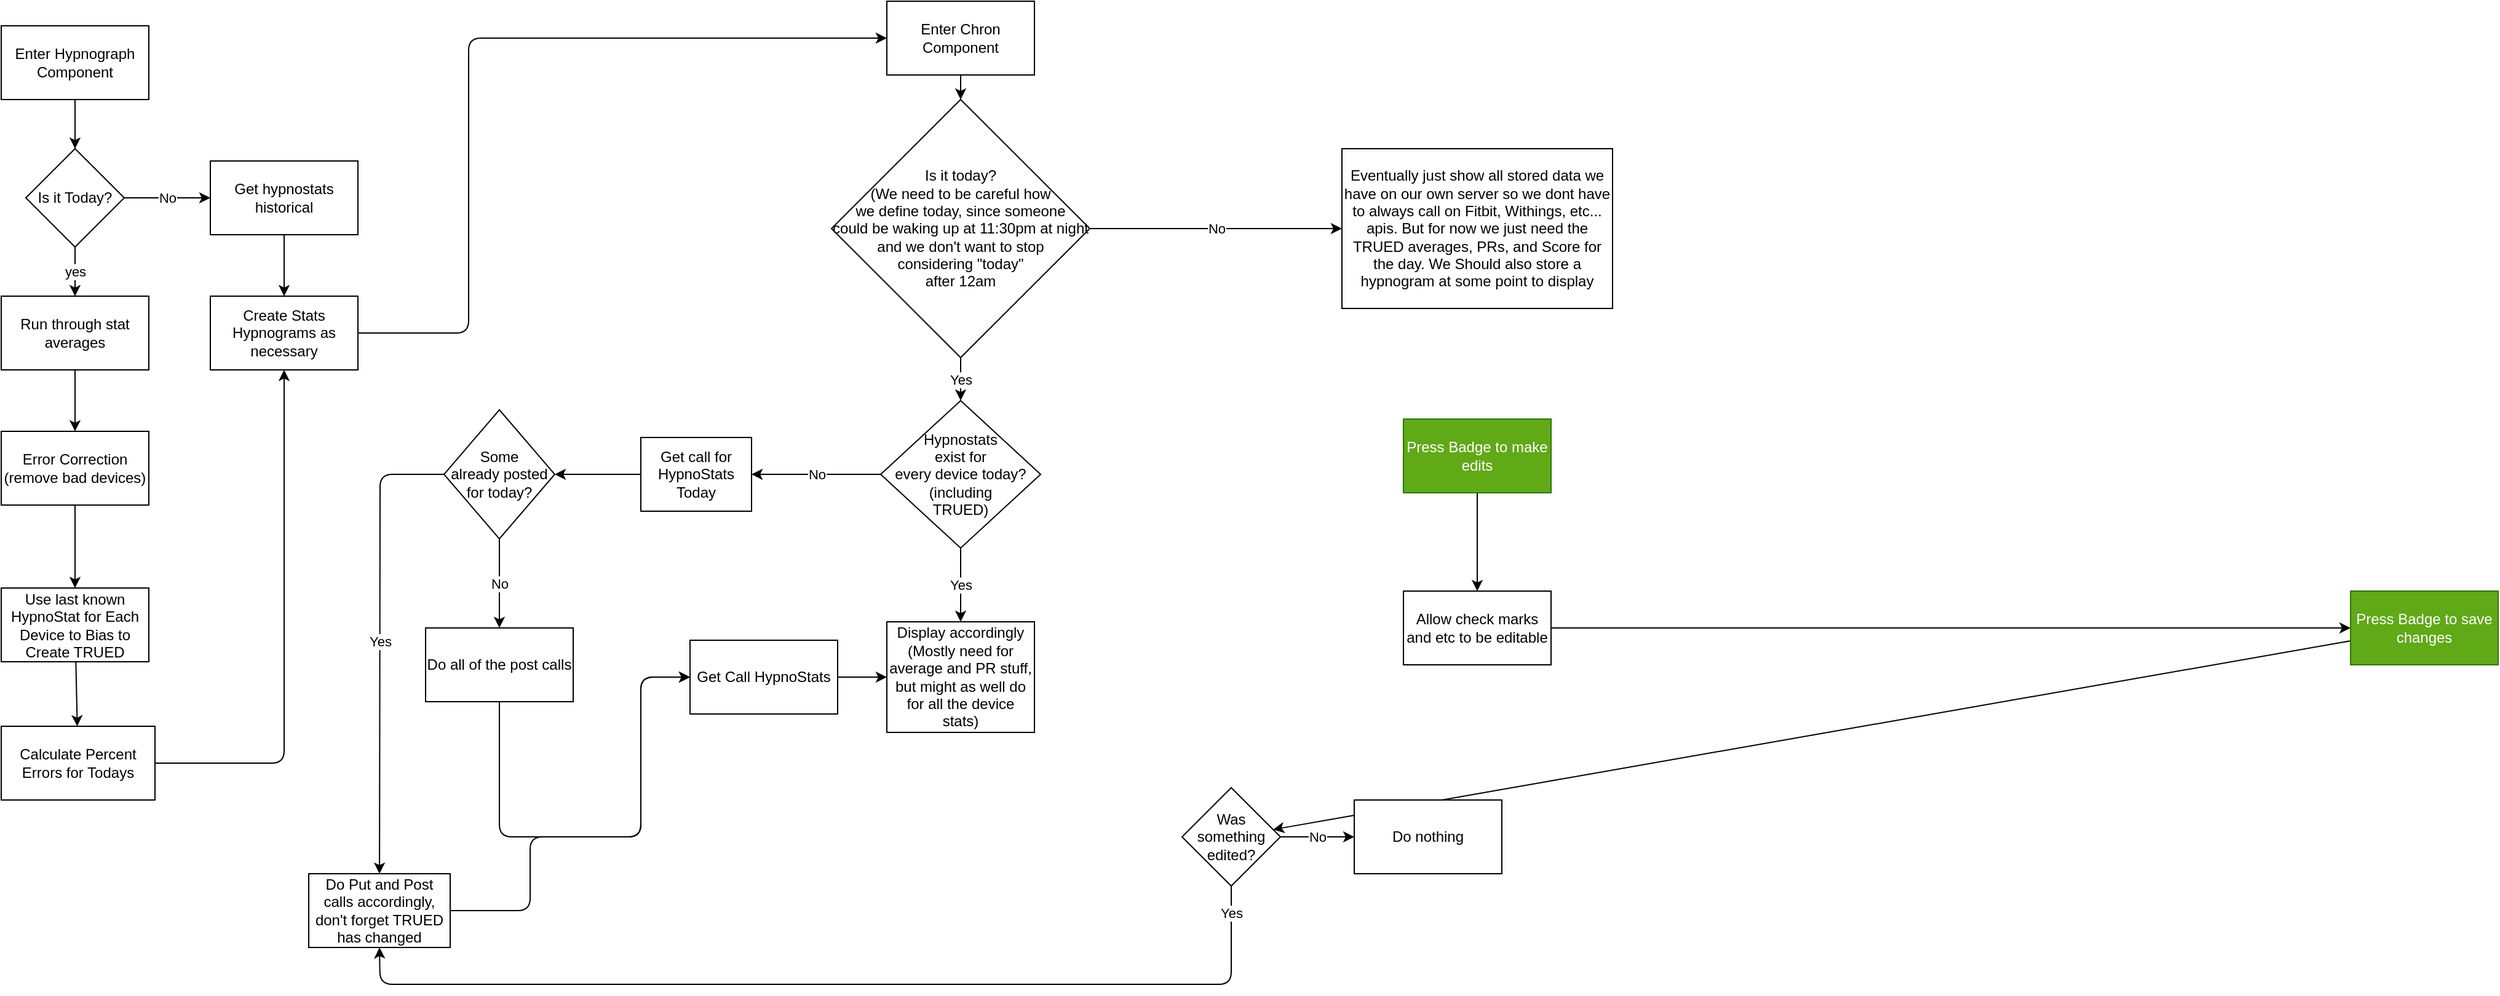<mxfile>
    <diagram id="zCMvA5MSbPXoDaCWG3Nb" name="Page-1">
        <mxGraphModel dx="1735" dy="701" grid="1" gridSize="10" guides="1" tooltips="1" connect="1" arrows="1" fold="1" page="1" pageScale="1" pageWidth="850" pageHeight="1100" math="0" shadow="0">
            <root>
                <mxCell id="0"/>
                <mxCell id="1" parent="0"/>
                <mxCell id="4" value="" style="edgeStyle=none;html=1;" parent="1" source="2" target="3" edge="1">
                    <mxGeometry relative="1" as="geometry"/>
                </mxCell>
                <mxCell id="2" value="Enter Chron Component" style="whiteSpace=wrap;html=1;" parent="1" vertex="1">
                    <mxGeometry x="240" width="120" height="60" as="geometry"/>
                </mxCell>
                <mxCell id="6" value="No" style="edgeStyle=none;html=1;entryX=0;entryY=0.5;entryDx=0;entryDy=0;entryPerimeter=0;" parent="1" source="3" target="37" edge="1">
                    <mxGeometry relative="1" as="geometry">
                        <mxPoint x="550" y="185" as="targetPoint"/>
                    </mxGeometry>
                </mxCell>
                <mxCell id="8" value="Yes" style="edgeStyle=none;html=1;" parent="1" source="3" target="7" edge="1">
                    <mxGeometry relative="1" as="geometry"/>
                </mxCell>
                <mxCell id="3" value="Is it today?&lt;br&gt;(We need to be careful how&lt;br&gt;we define today, since someone&lt;br&gt;could be waking up at 11:30pm at night and we don't want to stop&lt;br&gt;considering &quot;today&quot;&lt;br&gt;after 12am" style="rhombus;whiteSpace=wrap;html=1;" parent="1" vertex="1">
                    <mxGeometry x="195" y="80" width="210" height="210" as="geometry"/>
                </mxCell>
                <mxCell id="12" value="Yes" style="edgeStyle=none;html=1;entryX=0.5;entryY=0;entryDx=0;entryDy=0;" parent="1" source="7" target="11" edge="1">
                    <mxGeometry relative="1" as="geometry">
                        <mxPoint x="300" y="500" as="targetPoint"/>
                    </mxGeometry>
                </mxCell>
                <mxCell id="30" value="No" style="edgeStyle=none;html=1;" parent="1" source="7" target="29" edge="1">
                    <mxGeometry relative="1" as="geometry"/>
                </mxCell>
                <mxCell id="7" value="Hypnostats&lt;br&gt;exist for&lt;br&gt;every device today? (including&lt;br&gt;TRUED)" style="rhombus;whiteSpace=wrap;html=1;" parent="1" vertex="1">
                    <mxGeometry x="235" y="325" width="130" height="120" as="geometry"/>
                </mxCell>
                <mxCell id="11" value="Display accordingly&lt;br&gt;(Mostly need for average and PR stuff, but might as well do for all the device stats)" style="whiteSpace=wrap;html=1;" parent="1" vertex="1">
                    <mxGeometry x="240" y="505" width="120" height="90" as="geometry"/>
                </mxCell>
                <mxCell id="16" value="Yes" style="edgeStyle=none;html=1;" parent="1" source="13" target="15" edge="1">
                    <mxGeometry relative="1" as="geometry">
                        <Array as="points">
                            <mxPoint x="-172" y="385"/>
                        </Array>
                    </mxGeometry>
                </mxCell>
                <mxCell id="18" value="No" style="edgeStyle=none;html=1;entryX=0.5;entryY=0;entryDx=0;entryDy=0;" parent="1" source="13" target="19" edge="1">
                    <mxGeometry relative="1" as="geometry">
                        <mxPoint x="-180" y="385" as="targetPoint"/>
                    </mxGeometry>
                </mxCell>
                <mxCell id="13" value="Some&lt;br&gt;already posted for today?" style="rhombus;whiteSpace=wrap;html=1;" parent="1" vertex="1">
                    <mxGeometry x="-120" y="332.5" width="90" height="105" as="geometry"/>
                </mxCell>
                <mxCell id="21" value="" style="edgeStyle=none;html=1;entryX=0;entryY=0.5;entryDx=0;entryDy=0;exitX=1;exitY=0.5;exitDx=0;exitDy=0;" parent="1" source="15" target="35" edge="1">
                    <mxGeometry relative="1" as="geometry">
                        <mxPoint x="220" y="680" as="targetPoint"/>
                        <Array as="points">
                            <mxPoint x="-50" y="740"/>
                            <mxPoint x="-50" y="680"/>
                            <mxPoint x="40" y="680"/>
                            <mxPoint x="40" y="550"/>
                        </Array>
                    </mxGeometry>
                </mxCell>
                <mxCell id="15" value="Do Put and Post calls accordingly, don't forget TRUED has changed" style="whiteSpace=wrap;html=1;" parent="1" vertex="1">
                    <mxGeometry x="-230" y="710" width="115" height="60" as="geometry"/>
                </mxCell>
                <mxCell id="23" value="" style="edgeStyle=none;html=1;entryX=0;entryY=0.5;entryDx=0;entryDy=0;" parent="1" source="19" target="35" edge="1">
                    <mxGeometry relative="1" as="geometry">
                        <mxPoint x="220" y="680" as="targetPoint"/>
                        <Array as="points">
                            <mxPoint x="-75" y="680"/>
                            <mxPoint x="40" y="680"/>
                            <mxPoint x="40" y="550"/>
                        </Array>
                    </mxGeometry>
                </mxCell>
                <mxCell id="19" value="Do all of the post calls" style="whiteSpace=wrap;html=1;" parent="1" vertex="1">
                    <mxGeometry x="-135" y="510" width="120" height="60" as="geometry"/>
                </mxCell>
                <mxCell id="63" value="" style="edgeStyle=none;html=1;" parent="1" source="29" target="13" edge="1">
                    <mxGeometry relative="1" as="geometry"/>
                </mxCell>
                <mxCell id="29" value="Get call for HypnoStats Today" style="whiteSpace=wrap;html=1;" parent="1" vertex="1">
                    <mxGeometry x="40" y="355" width="90" height="60" as="geometry"/>
                </mxCell>
                <mxCell id="36" value="" style="edgeStyle=none;html=1;" parent="1" source="35" target="11" edge="1">
                    <mxGeometry relative="1" as="geometry"/>
                </mxCell>
                <mxCell id="35" value="Get Call HypnoStats" style="whiteSpace=wrap;html=1;" parent="1" vertex="1">
                    <mxGeometry x="80" y="520" width="120" height="60" as="geometry"/>
                </mxCell>
                <mxCell id="37" value="Eventually just show all stored data we have on our own server so we dont have to always call on Fitbit, Withings, etc... apis. But for now we just need the TRUED averages, PRs, and Score for the day. We Should also store a hypnogram at some point to display" style="whiteSpace=wrap;html=1;" parent="1" vertex="1">
                    <mxGeometry x="610" y="120" width="220" height="130" as="geometry"/>
                </mxCell>
                <mxCell id="40" value="" style="edgeStyle=none;html=1;" parent="1" source="38" target="39" edge="1">
                    <mxGeometry relative="1" as="geometry"/>
                </mxCell>
                <mxCell id="38" value="Press Badge to make edits" style="whiteSpace=wrap;html=1;fillColor=#60a917;strokeColor=#2D7600;fontColor=#ffffff;" parent="1" vertex="1">
                    <mxGeometry x="660" y="340" width="120" height="60" as="geometry"/>
                </mxCell>
                <mxCell id="42" value="" style="edgeStyle=none;html=1;" parent="1" source="39" target="41" edge="1">
                    <mxGeometry relative="1" as="geometry"/>
                </mxCell>
                <mxCell id="39" value="Allow check marks and etc to be editable" style="whiteSpace=wrap;html=1;" parent="1" vertex="1">
                    <mxGeometry x="660" y="480" width="120" height="60" as="geometry"/>
                </mxCell>
                <mxCell id="46" value="" style="edgeStyle=none;html=1;" parent="1" source="41" target="45" edge="1">
                    <mxGeometry relative="1" as="geometry"/>
                </mxCell>
                <mxCell id="41" value="Press Badge to save changes" style="whiteSpace=wrap;html=1;fillColor=#60a917;strokeColor=#2D7600;fontColor=#ffffff;" parent="1" vertex="1">
                    <mxGeometry x="1430" y="480" width="120" height="60" as="geometry"/>
                </mxCell>
                <mxCell id="50" value="No" style="edgeStyle=none;html=1;" parent="1" source="45" target="49" edge="1">
                    <mxGeometry relative="1" as="geometry"/>
                </mxCell>
                <mxCell id="52" value="Yes" style="edgeStyle=none;html=1;entryX=0.5;entryY=1;entryDx=0;entryDy=0;" parent="1" source="45" target="15" edge="1">
                    <mxGeometry x="-0.946" relative="1" as="geometry">
                        <mxPoint x="520" y="810" as="targetPoint"/>
                        <Array as="points">
                            <mxPoint x="520" y="800"/>
                            <mxPoint x="-172" y="800"/>
                        </Array>
                        <mxPoint as="offset"/>
                    </mxGeometry>
                </mxCell>
                <mxCell id="45" value="Was something edited?" style="rhombus;whiteSpace=wrap;html=1;" parent="1" vertex="1">
                    <mxGeometry x="480" y="640" width="80" height="80" as="geometry"/>
                </mxCell>
                <mxCell id="49" value="Do nothing" style="whiteSpace=wrap;html=1;" parent="1" vertex="1">
                    <mxGeometry x="620" y="650" width="120" height="60" as="geometry"/>
                </mxCell>
                <mxCell id="57" value="" style="edgeStyle=none;html=1;" parent="1" source="54" target="56" edge="1">
                    <mxGeometry relative="1" as="geometry"/>
                </mxCell>
                <mxCell id="54" value="Run through stat averages" style="whiteSpace=wrap;html=1;" parent="1" vertex="1">
                    <mxGeometry x="-480" y="240" width="120" height="60" as="geometry"/>
                </mxCell>
                <mxCell id="59" value="" style="edgeStyle=none;html=1;" parent="1" source="56" target="58" edge="1">
                    <mxGeometry relative="1" as="geometry"/>
                </mxCell>
                <mxCell id="56" value="Error Correction (remove bad devices)" style="whiteSpace=wrap;html=1;" parent="1" vertex="1">
                    <mxGeometry x="-480" y="350" width="120" height="60" as="geometry"/>
                </mxCell>
                <mxCell id="61" value="" style="edgeStyle=none;html=1;" parent="1" source="58" target="60" edge="1">
                    <mxGeometry relative="1" as="geometry"/>
                </mxCell>
                <mxCell id="58" value="Use last known HypnoStat for Each Device to Bias to Create TRUED" style="whiteSpace=wrap;html=1;" parent="1" vertex="1">
                    <mxGeometry x="-480" y="477.5" width="120" height="60" as="geometry"/>
                </mxCell>
                <mxCell id="74" value="" style="edgeStyle=none;html=1;" parent="1" source="60" edge="1">
                    <mxGeometry relative="1" as="geometry">
                        <mxPoint x="-250" y="300" as="targetPoint"/>
                        <Array as="points">
                            <mxPoint x="-250" y="620"/>
                        </Array>
                    </mxGeometry>
                </mxCell>
                <mxCell id="60" value="Calculate Percent Errors for Todays" style="whiteSpace=wrap;html=1;" parent="1" vertex="1">
                    <mxGeometry x="-480" y="590" width="125" height="60" as="geometry"/>
                </mxCell>
                <mxCell id="67" value="" style="edgeStyle=none;html=1;" parent="1" source="64" target="66" edge="1">
                    <mxGeometry relative="1" as="geometry"/>
                </mxCell>
                <mxCell id="64" value="Enter Hypnograph&lt;br&gt;Component" style="whiteSpace=wrap;html=1;" parent="1" vertex="1">
                    <mxGeometry x="-480" y="20" width="120" height="60" as="geometry"/>
                </mxCell>
                <mxCell id="68" value="yes" style="edgeStyle=none;html=1;" parent="1" source="66" target="54" edge="1">
                    <mxGeometry relative="1" as="geometry"/>
                </mxCell>
                <mxCell id="70" value="No" style="edgeStyle=none;html=1;" parent="1" source="66" target="69" edge="1">
                    <mxGeometry relative="1" as="geometry"/>
                </mxCell>
                <mxCell id="66" value="Is it Today?" style="rhombus;whiteSpace=wrap;html=1;" parent="1" vertex="1">
                    <mxGeometry x="-460" y="120" width="80" height="80" as="geometry"/>
                </mxCell>
                <mxCell id="72" value="" style="edgeStyle=none;html=1;" parent="1" source="69" target="71" edge="1">
                    <mxGeometry relative="1" as="geometry"/>
                </mxCell>
                <mxCell id="69" value="Get hypnostats historical" style="whiteSpace=wrap;html=1;" parent="1" vertex="1">
                    <mxGeometry x="-310" y="130" width="120" height="60" as="geometry"/>
                </mxCell>
                <mxCell id="76" value="" style="edgeStyle=none;html=1;entryX=0;entryY=0.5;entryDx=0;entryDy=0;" parent="1" source="71" target="2" edge="1">
                    <mxGeometry relative="1" as="geometry">
                        <mxPoint x="-110" y="270" as="targetPoint"/>
                        <Array as="points">
                            <mxPoint x="-100" y="270"/>
                            <mxPoint x="-100" y="30"/>
                        </Array>
                    </mxGeometry>
                </mxCell>
                <mxCell id="71" value="Create Stats Hypnograms as necessary" style="whiteSpace=wrap;html=1;" parent="1" vertex="1">
                    <mxGeometry x="-310" y="240" width="120" height="60" as="geometry"/>
                </mxCell>
            </root>
        </mxGraphModel>
    </diagram>
</mxfile>